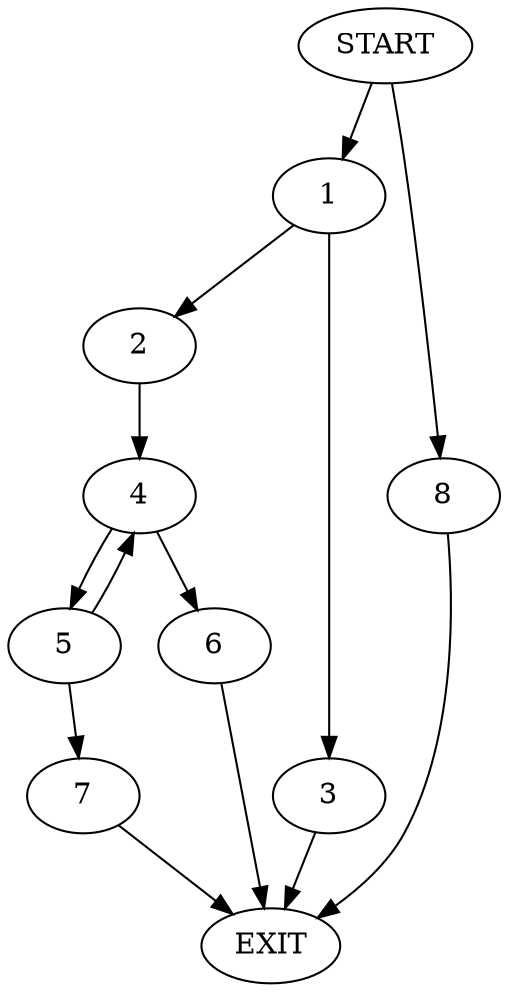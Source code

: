 digraph {
0 [label="START"]
9 [label="EXIT"]
0 -> 1
1 -> 2
1 -> 3
2 -> 4
3 -> 9
4 -> 5
4 -> 6
6 -> 9
5 -> 4
5 -> 7
7 -> 9
0 -> 8
8 -> 9
}

